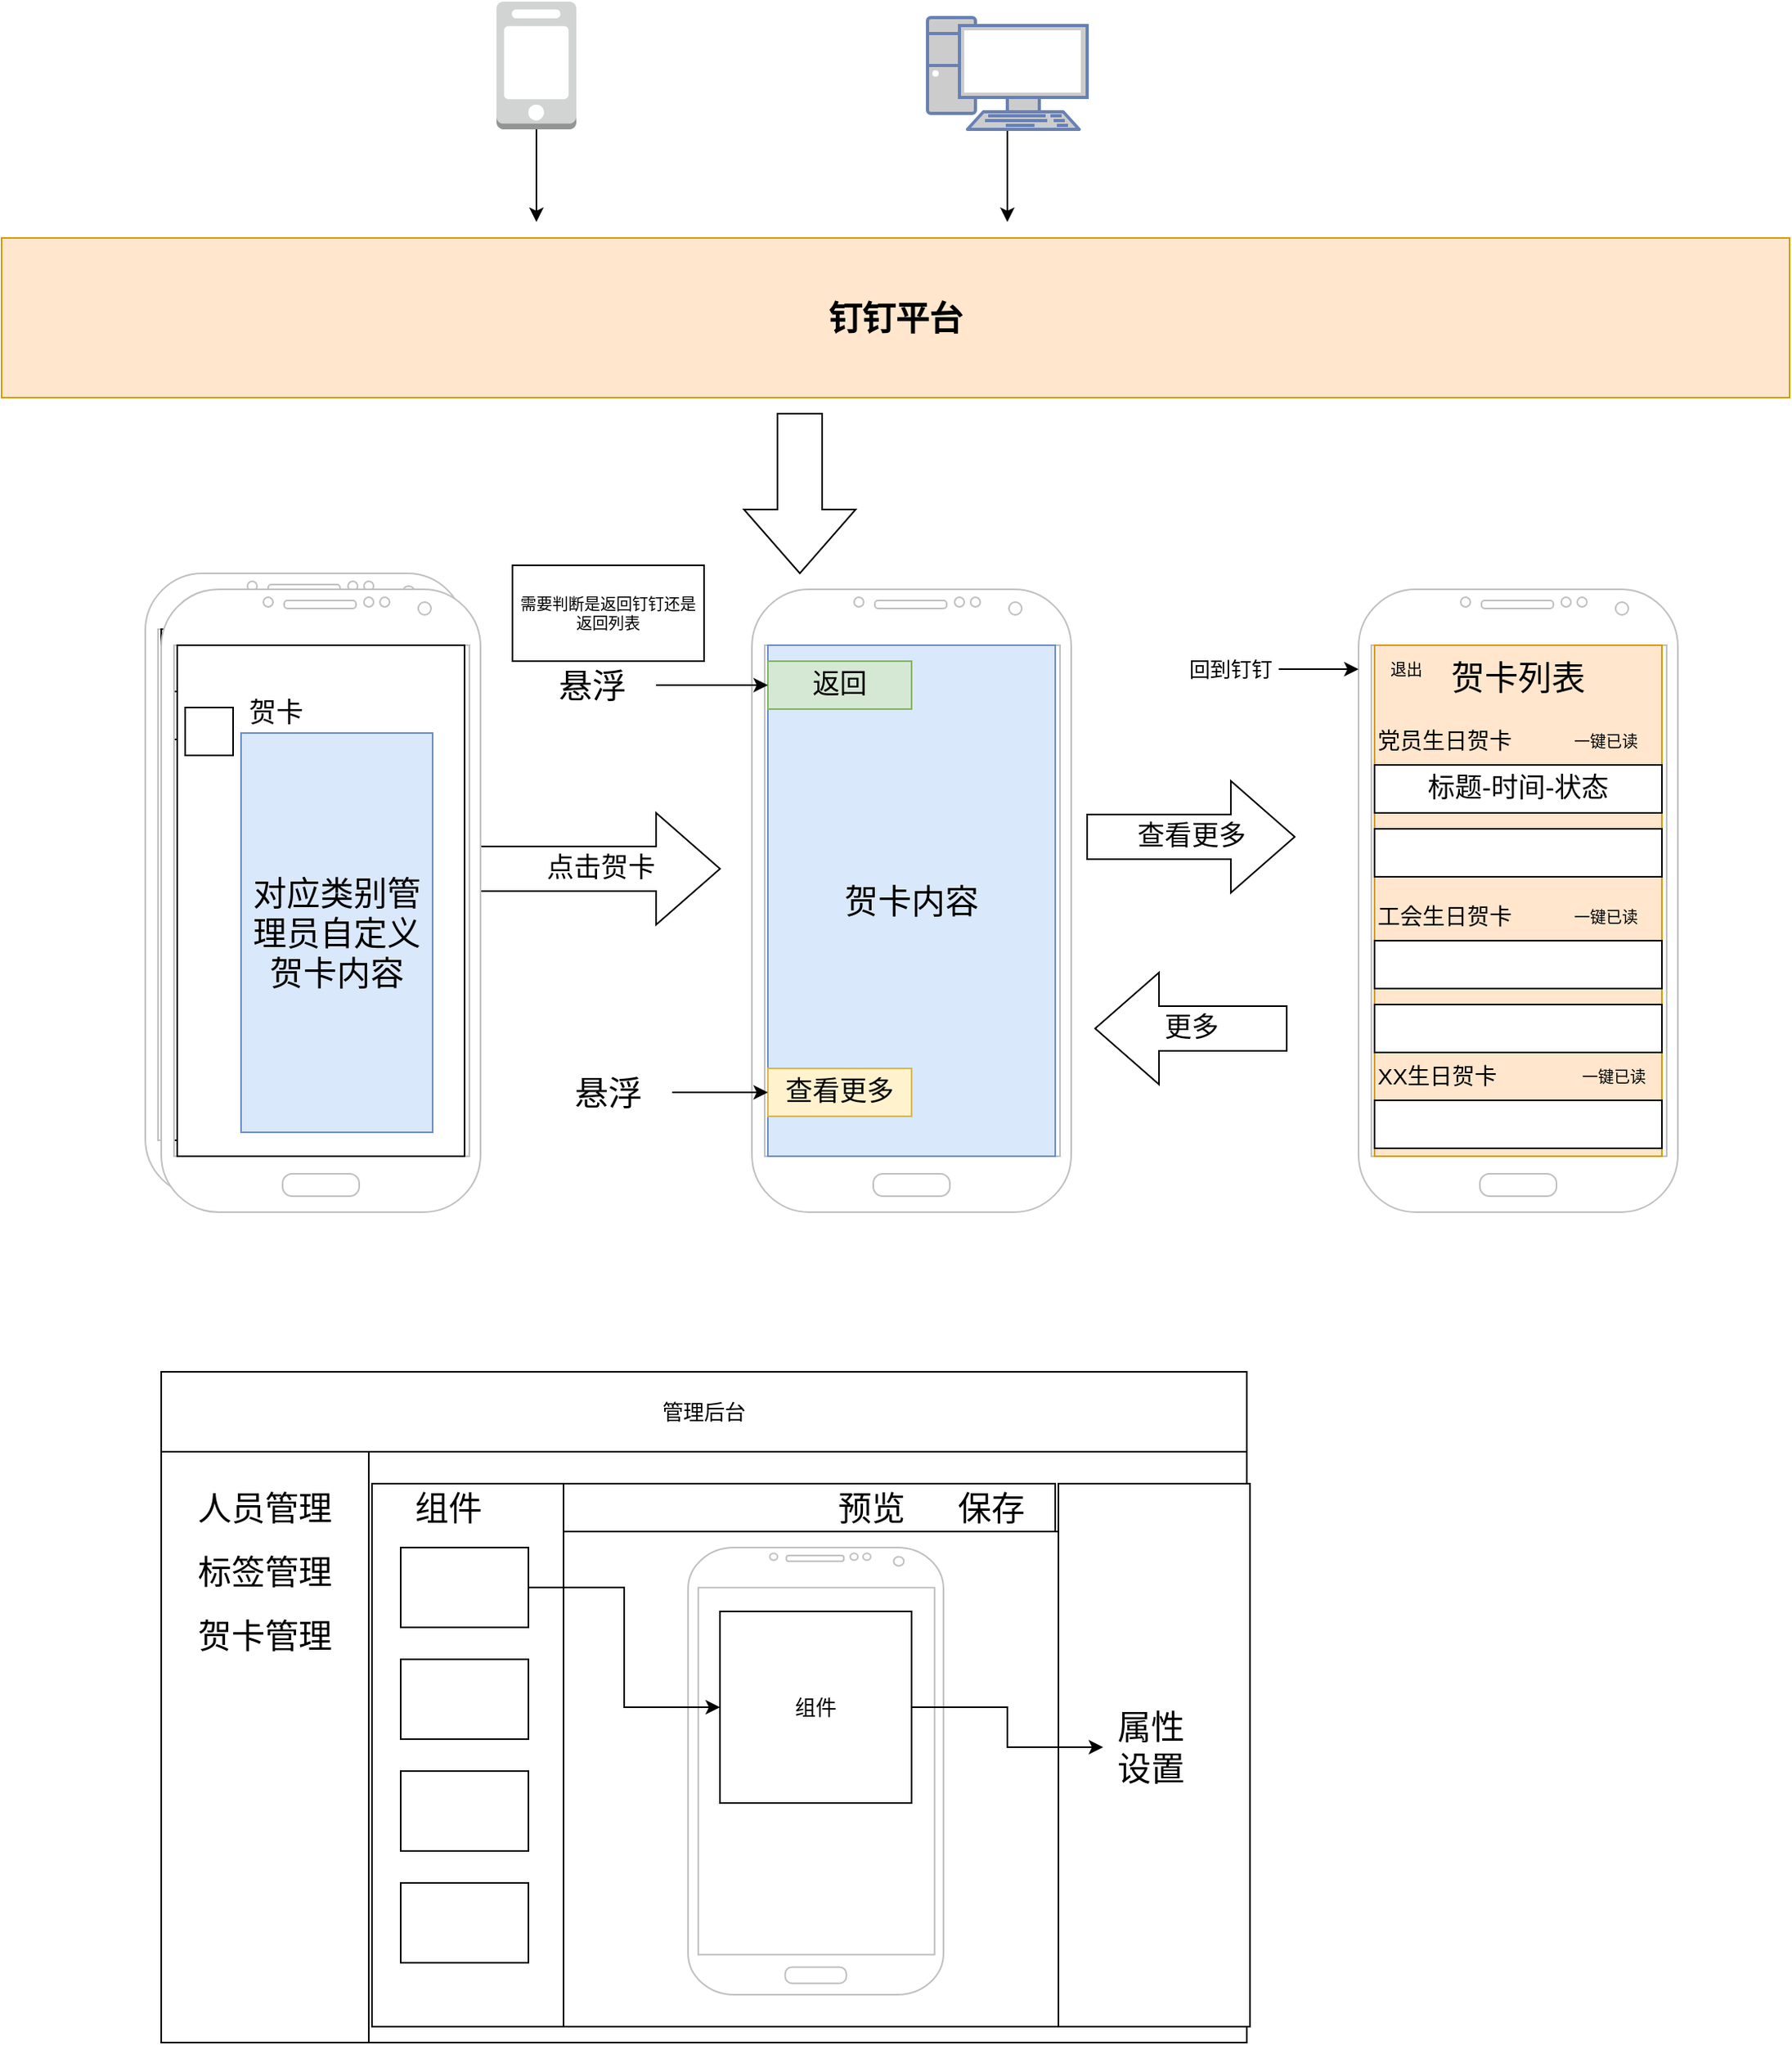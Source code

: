 <mxfile version="20.1.1" type="github">
  <diagram id="rghtE3Cl3LoMTp2u7Wzj" name="第 1 页">
    <mxGraphModel dx="2272" dy="716" grid="1" gridSize="10" guides="1" tooltips="1" connect="1" arrows="1" fold="1" page="1" pageScale="1" pageWidth="850" pageHeight="1100" math="0" shadow="0">
      <root>
        <mxCell id="0" />
        <mxCell id="1" parent="0" />
        <mxCell id="39jrq6ALvezMLoZ4E65F-1" value="钉钉平台" style="rounded=0;whiteSpace=wrap;html=1;fillColor=#ffe6cc;strokeColor=#d79b00;fontSize=21;fontStyle=1" vertex="1" parent="1">
          <mxGeometry x="-80" y="200" width="1120" height="100" as="geometry" />
        </mxCell>
        <mxCell id="39jrq6ALvezMLoZ4E65F-4" value="" style="edgeStyle=orthogonalEdgeStyle;rounded=0;orthogonalLoop=1;jettySize=auto;html=1;fontSize=21;" edge="1" parent="1" source="39jrq6ALvezMLoZ4E65F-2">
          <mxGeometry relative="1" as="geometry">
            <mxPoint x="255" y="190" as="targetPoint" />
          </mxGeometry>
        </mxCell>
        <mxCell id="39jrq6ALvezMLoZ4E65F-2" value="" style="outlineConnect=0;dashed=0;verticalLabelPosition=bottom;verticalAlign=top;align=center;html=1;shape=mxgraph.aws3.mobile_client;fillColor=#D2D3D3;gradientColor=none;" vertex="1" parent="1">
          <mxGeometry x="230" y="52" width="50" height="80" as="geometry" />
        </mxCell>
        <mxCell id="39jrq6ALvezMLoZ4E65F-7" value="" style="edgeStyle=orthogonalEdgeStyle;rounded=0;orthogonalLoop=1;jettySize=auto;html=1;fontSize=21;" edge="1" parent="1" source="39jrq6ALvezMLoZ4E65F-3">
          <mxGeometry relative="1" as="geometry">
            <mxPoint x="550" y="190" as="targetPoint" />
          </mxGeometry>
        </mxCell>
        <mxCell id="39jrq6ALvezMLoZ4E65F-3" value="" style="fontColor=#0066CC;verticalAlign=top;verticalLabelPosition=bottom;labelPosition=center;align=center;html=1;outlineConnect=0;fillColor=#CCCCCC;strokeColor=#6881B3;gradientColor=none;gradientDirection=north;strokeWidth=2;shape=mxgraph.networks.pc;" vertex="1" parent="1">
          <mxGeometry x="500" y="62" width="100" height="70" as="geometry" />
        </mxCell>
        <mxCell id="39jrq6ALvezMLoZ4E65F-10" value="" style="html=1;shadow=0;dashed=0;align=center;verticalAlign=middle;shape=mxgraph.arrows2.arrow;dy=0.6;dx=40;direction=south;notch=0;fontSize=21;" vertex="1" parent="1">
          <mxGeometry x="385" y="310" width="70" height="100" as="geometry" />
        </mxCell>
        <mxCell id="39jrq6ALvezMLoZ4E65F-18" value="点击贺卡" style="html=1;shadow=0;dashed=0;align=center;verticalAlign=middle;shape=mxgraph.arrows2.arrow;dy=0.6;dx=40;notch=0;fontSize=17;" vertex="1" parent="1">
          <mxGeometry x="220" y="560" width="150" height="70" as="geometry" />
        </mxCell>
        <mxCell id="39jrq6ALvezMLoZ4E65F-49" value="" style="group" vertex="1" connectable="0" parent="1">
          <mxGeometry x="10" y="410" width="200" height="390" as="geometry" />
        </mxCell>
        <mxCell id="39jrq6ALvezMLoZ4E65F-11" value="" style="verticalLabelPosition=bottom;verticalAlign=top;html=1;shadow=0;dashed=0;strokeWidth=1;shape=mxgraph.android.phone2;strokeColor=#c0c0c0;fontSize=21;" vertex="1" parent="39jrq6ALvezMLoZ4E65F-49">
          <mxGeometry width="200" height="390" as="geometry" />
        </mxCell>
        <mxCell id="39jrq6ALvezMLoZ4E65F-12" value="" style="rounded=0;whiteSpace=wrap;html=1;fontSize=21;" vertex="1" parent="39jrq6ALvezMLoZ4E65F-49">
          <mxGeometry x="10" y="35" width="180" height="320" as="geometry" />
        </mxCell>
        <mxCell id="39jrq6ALvezMLoZ4E65F-13" value="对应类别管理员自定义贺卡内容" style="rounded=0;whiteSpace=wrap;html=1;fontSize=21;fillColor=#dae8fc;strokeColor=#6c8ebf;" vertex="1" parent="39jrq6ALvezMLoZ4E65F-49">
          <mxGeometry x="50" y="90" width="120" height="250" as="geometry" />
        </mxCell>
        <mxCell id="39jrq6ALvezMLoZ4E65F-14" value="" style="whiteSpace=wrap;html=1;aspect=fixed;fontSize=21;" vertex="1" parent="39jrq6ALvezMLoZ4E65F-49">
          <mxGeometry x="15" y="74" width="30" height="30" as="geometry" />
        </mxCell>
        <mxCell id="39jrq6ALvezMLoZ4E65F-15" value="贺卡" style="text;html=1;strokeColor=none;fillColor=none;align=center;verticalAlign=middle;whiteSpace=wrap;rounded=0;fontSize=17;" vertex="1" parent="39jrq6ALvezMLoZ4E65F-49">
          <mxGeometry x="52" y="73" width="40" height="10" as="geometry" />
        </mxCell>
        <mxCell id="39jrq6ALvezMLoZ4E65F-50" value="" style="group" vertex="1" connectable="0" parent="1">
          <mxGeometry x="250" y="420" width="340" height="390" as="geometry" />
        </mxCell>
        <mxCell id="39jrq6ALvezMLoZ4E65F-16" value="" style="verticalLabelPosition=bottom;verticalAlign=top;html=1;shadow=0;dashed=0;strokeWidth=1;shape=mxgraph.android.phone2;strokeColor=#c0c0c0;fontSize=21;" vertex="1" parent="39jrq6ALvezMLoZ4E65F-50">
          <mxGeometry x="140" width="200" height="390" as="geometry" />
        </mxCell>
        <mxCell id="39jrq6ALvezMLoZ4E65F-17" value="贺卡内容" style="rounded=0;whiteSpace=wrap;html=1;fontSize=21;fillColor=#dae8fc;strokeColor=#6c8ebf;" vertex="1" parent="39jrq6ALvezMLoZ4E65F-50">
          <mxGeometry x="150" y="35" width="180" height="320" as="geometry" />
        </mxCell>
        <mxCell id="39jrq6ALvezMLoZ4E65F-19" value="查看更多" style="rounded=0;whiteSpace=wrap;html=1;fontSize=17;fillColor=#fff2cc;strokeColor=#d6b656;" vertex="1" parent="39jrq6ALvezMLoZ4E65F-50">
          <mxGeometry x="150" y="300" width="90" height="30" as="geometry" />
        </mxCell>
        <mxCell id="39jrq6ALvezMLoZ4E65F-22" style="edgeStyle=orthogonalEdgeStyle;rounded=0;orthogonalLoop=1;jettySize=auto;html=1;exitX=1;exitY=0.5;exitDx=0;exitDy=0;fontSize=17;" edge="1" parent="39jrq6ALvezMLoZ4E65F-50" source="39jrq6ALvezMLoZ4E65F-21" target="39jrq6ALvezMLoZ4E65F-19">
          <mxGeometry relative="1" as="geometry" />
        </mxCell>
        <mxCell id="39jrq6ALvezMLoZ4E65F-21" value="悬浮" style="text;html=1;strokeColor=none;fillColor=none;align=center;verticalAlign=middle;whiteSpace=wrap;rounded=0;fontSize=21;" vertex="1" parent="39jrq6ALvezMLoZ4E65F-50">
          <mxGeometry x="10" y="300" width="80" height="30" as="geometry" />
        </mxCell>
        <mxCell id="39jrq6ALvezMLoZ4E65F-23" value="返回" style="rounded=0;whiteSpace=wrap;html=1;fontSize=17;fillColor=#d5e8d4;strokeColor=#82b366;" vertex="1" parent="39jrq6ALvezMLoZ4E65F-50">
          <mxGeometry x="150" y="45" width="90" height="30" as="geometry" />
        </mxCell>
        <mxCell id="39jrq6ALvezMLoZ4E65F-25" style="edgeStyle=orthogonalEdgeStyle;rounded=0;orthogonalLoop=1;jettySize=auto;html=1;exitX=1;exitY=0.5;exitDx=0;exitDy=0;fontSize=17;" edge="1" parent="39jrq6ALvezMLoZ4E65F-50" source="39jrq6ALvezMLoZ4E65F-24" target="39jrq6ALvezMLoZ4E65F-23">
          <mxGeometry relative="1" as="geometry" />
        </mxCell>
        <mxCell id="39jrq6ALvezMLoZ4E65F-24" value="悬浮" style="text;html=1;strokeColor=none;fillColor=none;align=center;verticalAlign=middle;whiteSpace=wrap;rounded=0;fontSize=21;" vertex="1" parent="39jrq6ALvezMLoZ4E65F-50">
          <mxGeometry y="45" width="80" height="30" as="geometry" />
        </mxCell>
        <mxCell id="39jrq6ALvezMLoZ4E65F-43" value="需要判断是返回钉钉还是返回列表" style="rounded=0;whiteSpace=wrap;html=1;fontSize=10;" vertex="1" parent="39jrq6ALvezMLoZ4E65F-50">
          <mxGeometry x="-10" y="-15" width="120" height="60" as="geometry" />
        </mxCell>
        <mxCell id="39jrq6ALvezMLoZ4E65F-52" value="" style="group" vertex="1" connectable="0" parent="1">
          <mxGeometry x="660" y="420" width="310" height="390" as="geometry" />
        </mxCell>
        <mxCell id="39jrq6ALvezMLoZ4E65F-26" value="" style="verticalLabelPosition=bottom;verticalAlign=top;html=1;shadow=0;dashed=0;strokeWidth=1;shape=mxgraph.android.phone2;strokeColor=#c0c0c0;fontSize=21;" vertex="1" parent="39jrq6ALvezMLoZ4E65F-52">
          <mxGeometry x="110" width="200" height="390" as="geometry" />
        </mxCell>
        <mxCell id="39jrq6ALvezMLoZ4E65F-28" value="" style="rounded=0;whiteSpace=wrap;html=1;fontSize=21;fillColor=#ffe6cc;strokeColor=#d79b00;" vertex="1" parent="39jrq6ALvezMLoZ4E65F-52">
          <mxGeometry x="120" y="35" width="180" height="320" as="geometry" />
        </mxCell>
        <mxCell id="39jrq6ALvezMLoZ4E65F-29" value="" style="rounded=0;whiteSpace=wrap;html=1;fontSize=17;" vertex="1" parent="39jrq6ALvezMLoZ4E65F-52">
          <mxGeometry x="120" y="260" width="180" height="30" as="geometry" />
        </mxCell>
        <mxCell id="39jrq6ALvezMLoZ4E65F-30" value="标题-时间-状态" style="rounded=0;whiteSpace=wrap;html=1;fontSize=17;" vertex="1" parent="39jrq6ALvezMLoZ4E65F-52">
          <mxGeometry x="120" y="110" width="180" height="30" as="geometry" />
        </mxCell>
        <mxCell id="39jrq6ALvezMLoZ4E65F-31" value="" style="rounded=0;whiteSpace=wrap;html=1;fontSize=17;" vertex="1" parent="39jrq6ALvezMLoZ4E65F-52">
          <mxGeometry x="120" y="150" width="180" height="30" as="geometry" />
        </mxCell>
        <mxCell id="39jrq6ALvezMLoZ4E65F-32" value="" style="rounded=0;whiteSpace=wrap;html=1;fontSize=17;" vertex="1" parent="39jrq6ALvezMLoZ4E65F-52">
          <mxGeometry x="120" y="220" width="180" height="30" as="geometry" />
        </mxCell>
        <mxCell id="39jrq6ALvezMLoZ4E65F-33" value="贺卡列表" style="text;html=1;strokeColor=none;fillColor=none;align=center;verticalAlign=middle;whiteSpace=wrap;rounded=0;fontSize=21;" vertex="1" parent="39jrq6ALvezMLoZ4E65F-52">
          <mxGeometry x="140" y="40" width="140" height="30" as="geometry" />
        </mxCell>
        <mxCell id="39jrq6ALvezMLoZ4E65F-34" value="党员生日贺卡" style="text;html=1;strokeColor=none;fillColor=none;align=left;verticalAlign=middle;whiteSpace=wrap;rounded=0;fontSize=14;" vertex="1" parent="39jrq6ALvezMLoZ4E65F-52">
          <mxGeometry x="120" y="80" width="155" height="30" as="geometry" />
        </mxCell>
        <mxCell id="39jrq6ALvezMLoZ4E65F-35" value="工会生日贺卡" style="text;html=1;strokeColor=none;fillColor=none;align=left;verticalAlign=middle;whiteSpace=wrap;rounded=0;fontSize=14;" vertex="1" parent="39jrq6ALvezMLoZ4E65F-52">
          <mxGeometry x="120" y="190" width="155" height="30" as="geometry" />
        </mxCell>
        <mxCell id="39jrq6ALvezMLoZ4E65F-36" value="XX生日贺卡" style="text;html=1;strokeColor=none;fillColor=none;align=left;verticalAlign=middle;whiteSpace=wrap;rounded=0;fontSize=14;" vertex="1" parent="39jrq6ALvezMLoZ4E65F-52">
          <mxGeometry x="120" y="290" width="120" height="30" as="geometry" />
        </mxCell>
        <mxCell id="39jrq6ALvezMLoZ4E65F-37" value="" style="rounded=0;whiteSpace=wrap;html=1;fontSize=17;" vertex="1" parent="39jrq6ALvezMLoZ4E65F-52">
          <mxGeometry x="120" y="320" width="180" height="30" as="geometry" />
        </mxCell>
        <mxCell id="39jrq6ALvezMLoZ4E65F-38" value="一键已读" style="text;html=1;strokeColor=none;fillColor=none;align=center;verticalAlign=middle;whiteSpace=wrap;rounded=0;fontSize=10;" vertex="1" parent="39jrq6ALvezMLoZ4E65F-52">
          <mxGeometry x="235" y="80" width="60" height="30" as="geometry" />
        </mxCell>
        <mxCell id="39jrq6ALvezMLoZ4E65F-39" value="一键已读" style="text;html=1;strokeColor=none;fillColor=none;align=center;verticalAlign=middle;whiteSpace=wrap;rounded=0;fontSize=10;" vertex="1" parent="39jrq6ALvezMLoZ4E65F-52">
          <mxGeometry x="235" y="190" width="60" height="30" as="geometry" />
        </mxCell>
        <mxCell id="39jrq6ALvezMLoZ4E65F-40" value="一键已读" style="text;html=1;strokeColor=none;fillColor=none;align=center;verticalAlign=middle;whiteSpace=wrap;rounded=0;fontSize=10;" vertex="1" parent="39jrq6ALvezMLoZ4E65F-52">
          <mxGeometry x="240" y="290" width="60" height="30" as="geometry" />
        </mxCell>
        <mxCell id="39jrq6ALvezMLoZ4E65F-45" value="退出" style="text;html=1;strokeColor=none;fillColor=none;align=center;verticalAlign=middle;whiteSpace=wrap;rounded=0;fontSize=10;" vertex="1" parent="39jrq6ALvezMLoZ4E65F-52">
          <mxGeometry x="110" y="35" width="60" height="30" as="geometry" />
        </mxCell>
        <mxCell id="39jrq6ALvezMLoZ4E65F-54" value="" style="edgeStyle=orthogonalEdgeStyle;rounded=0;orthogonalLoop=1;jettySize=auto;html=1;fontSize=13;" edge="1" parent="39jrq6ALvezMLoZ4E65F-52" source="39jrq6ALvezMLoZ4E65F-46" target="39jrq6ALvezMLoZ4E65F-45">
          <mxGeometry relative="1" as="geometry" />
        </mxCell>
        <mxCell id="39jrq6ALvezMLoZ4E65F-46" value="回到钉钉" style="text;html=1;strokeColor=none;fillColor=none;align=center;verticalAlign=middle;whiteSpace=wrap;rounded=0;fontSize=13;" vertex="1" parent="39jrq6ALvezMLoZ4E65F-52">
          <mxGeometry y="35" width="60" height="30" as="geometry" />
        </mxCell>
        <mxCell id="39jrq6ALvezMLoZ4E65F-27" value="查看更多" style="html=1;shadow=0;dashed=0;align=center;verticalAlign=middle;shape=mxgraph.arrows2.arrow;dy=0.6;dx=40;direction=east;notch=0;fontSize=17;" vertex="1" parent="39jrq6ALvezMLoZ4E65F-52">
          <mxGeometry x="-60" y="120" width="130" height="70" as="geometry" />
        </mxCell>
        <mxCell id="39jrq6ALvezMLoZ4E65F-42" value="更多" style="html=1;shadow=0;dashed=0;align=center;verticalAlign=middle;shape=mxgraph.arrows2.arrow;dy=0.6;dx=40;direction=west;notch=0;fontSize=17;" vertex="1" parent="39jrq6ALvezMLoZ4E65F-52">
          <mxGeometry x="-55" y="240" width="120" height="70" as="geometry" />
        </mxCell>
        <mxCell id="39jrq6ALvezMLoZ4E65F-76" value="" style="group" vertex="1" connectable="0" parent="1">
          <mxGeometry x="20" y="420" width="200" height="390" as="geometry" />
        </mxCell>
        <mxCell id="39jrq6ALvezMLoZ4E65F-77" value="" style="verticalLabelPosition=bottom;verticalAlign=top;html=1;shadow=0;dashed=0;strokeWidth=1;shape=mxgraph.android.phone2;strokeColor=#c0c0c0;fontSize=21;" vertex="1" parent="39jrq6ALvezMLoZ4E65F-76">
          <mxGeometry width="200" height="390" as="geometry" />
        </mxCell>
        <mxCell id="39jrq6ALvezMLoZ4E65F-78" value="" style="rounded=0;whiteSpace=wrap;html=1;fontSize=21;" vertex="1" parent="39jrq6ALvezMLoZ4E65F-76">
          <mxGeometry x="10" y="35" width="180" height="320" as="geometry" />
        </mxCell>
        <mxCell id="39jrq6ALvezMLoZ4E65F-79" value="对应类别管理员自定义贺卡内容" style="rounded=0;whiteSpace=wrap;html=1;fontSize=21;fillColor=#dae8fc;strokeColor=#6c8ebf;" vertex="1" parent="39jrq6ALvezMLoZ4E65F-76">
          <mxGeometry x="50" y="90" width="120" height="250" as="geometry" />
        </mxCell>
        <mxCell id="39jrq6ALvezMLoZ4E65F-80" value="" style="whiteSpace=wrap;html=1;aspect=fixed;fontSize=21;" vertex="1" parent="39jrq6ALvezMLoZ4E65F-76">
          <mxGeometry x="15" y="74" width="30" height="30" as="geometry" />
        </mxCell>
        <mxCell id="39jrq6ALvezMLoZ4E65F-81" value="贺卡" style="text;html=1;strokeColor=none;fillColor=none;align=center;verticalAlign=middle;whiteSpace=wrap;rounded=0;fontSize=17;" vertex="1" parent="39jrq6ALvezMLoZ4E65F-76">
          <mxGeometry x="52" y="73" width="40" height="10" as="geometry" />
        </mxCell>
        <mxCell id="39jrq6ALvezMLoZ4E65F-86" value="" style="group" vertex="1" connectable="0" parent="1">
          <mxGeometry x="20" y="910" width="682" height="420" as="geometry" />
        </mxCell>
        <mxCell id="39jrq6ALvezMLoZ4E65F-55" value="" style="rounded=0;whiteSpace=wrap;html=1;fontSize=13;" vertex="1" parent="39jrq6ALvezMLoZ4E65F-86">
          <mxGeometry width="680" height="420" as="geometry" />
        </mxCell>
        <mxCell id="39jrq6ALvezMLoZ4E65F-56" value="" style="rounded=0;whiteSpace=wrap;html=1;fontSize=13;" vertex="1" parent="39jrq6ALvezMLoZ4E65F-86">
          <mxGeometry y="50" width="130" height="370" as="geometry" />
        </mxCell>
        <mxCell id="39jrq6ALvezMLoZ4E65F-57" value="管理后台" style="rounded=0;whiteSpace=wrap;html=1;fontSize=13;" vertex="1" parent="39jrq6ALvezMLoZ4E65F-86">
          <mxGeometry width="680" height="50" as="geometry" />
        </mxCell>
        <mxCell id="39jrq6ALvezMLoZ4E65F-58" value="人员管理" style="text;html=1;strokeColor=none;fillColor=none;align=center;verticalAlign=middle;whiteSpace=wrap;rounded=0;fontSize=21;" vertex="1" parent="39jrq6ALvezMLoZ4E65F-86">
          <mxGeometry x="10" y="70" width="110" height="30" as="geometry" />
        </mxCell>
        <mxCell id="39jrq6ALvezMLoZ4E65F-59" value="标签管理" style="text;html=1;strokeColor=none;fillColor=none;align=center;verticalAlign=middle;whiteSpace=wrap;rounded=0;fontSize=21;" vertex="1" parent="39jrq6ALvezMLoZ4E65F-86">
          <mxGeometry x="10" y="110" width="110" height="30" as="geometry" />
        </mxCell>
        <mxCell id="39jrq6ALvezMLoZ4E65F-60" value="贺卡管理" style="text;html=1;strokeColor=none;fillColor=none;align=center;verticalAlign=middle;whiteSpace=wrap;rounded=0;fontSize=21;" vertex="1" parent="39jrq6ALvezMLoZ4E65F-86">
          <mxGeometry x="10" y="150" width="110" height="30" as="geometry" />
        </mxCell>
        <mxCell id="39jrq6ALvezMLoZ4E65F-63" value="" style="rounded=0;whiteSpace=wrap;html=1;fontSize=13;" vertex="1" parent="39jrq6ALvezMLoZ4E65F-86">
          <mxGeometry x="132" y="70" width="120" height="340" as="geometry" />
        </mxCell>
        <mxCell id="39jrq6ALvezMLoZ4E65F-64" value="" style="whiteSpace=wrap;html=1;aspect=fixed;fontSize=13;" vertex="1" parent="39jrq6ALvezMLoZ4E65F-86">
          <mxGeometry x="252" y="100" width="310" height="310" as="geometry" />
        </mxCell>
        <mxCell id="39jrq6ALvezMLoZ4E65F-65" value="" style="rounded=0;whiteSpace=wrap;html=1;fontSize=13;" vertex="1" parent="39jrq6ALvezMLoZ4E65F-86">
          <mxGeometry x="150" y="110" width="80" height="50" as="geometry" />
        </mxCell>
        <mxCell id="39jrq6ALvezMLoZ4E65F-66" value="" style="rounded=0;whiteSpace=wrap;html=1;fontSize=13;" vertex="1" parent="39jrq6ALvezMLoZ4E65F-86">
          <mxGeometry x="562" y="70" width="120" height="340" as="geometry" />
        </mxCell>
        <mxCell id="39jrq6ALvezMLoZ4E65F-67" value="" style="rounded=0;whiteSpace=wrap;html=1;fontSize=13;" vertex="1" parent="39jrq6ALvezMLoZ4E65F-86">
          <mxGeometry x="252" y="70" width="308" height="30" as="geometry" />
        </mxCell>
        <mxCell id="39jrq6ALvezMLoZ4E65F-68" value="预览" style="text;html=1;strokeColor=none;fillColor=none;align=center;verticalAlign=middle;whiteSpace=wrap;rounded=0;fontSize=21;" vertex="1" parent="39jrq6ALvezMLoZ4E65F-86">
          <mxGeometry x="415" y="70" width="60" height="30" as="geometry" />
        </mxCell>
        <mxCell id="39jrq6ALvezMLoZ4E65F-69" value="保存" style="text;html=1;strokeColor=none;fillColor=none;align=center;verticalAlign=middle;whiteSpace=wrap;rounded=0;fontSize=21;" vertex="1" parent="39jrq6ALvezMLoZ4E65F-86">
          <mxGeometry x="490" y="70" width="60" height="30" as="geometry" />
        </mxCell>
        <mxCell id="39jrq6ALvezMLoZ4E65F-70" value="属性设置" style="text;html=1;strokeColor=none;fillColor=none;align=center;verticalAlign=middle;whiteSpace=wrap;rounded=0;fontSize=21;" vertex="1" parent="39jrq6ALvezMLoZ4E65F-86">
          <mxGeometry x="590" y="90" width="60" height="290" as="geometry" />
        </mxCell>
        <mxCell id="39jrq6ALvezMLoZ4E65F-71" value="" style="rounded=0;whiteSpace=wrap;html=1;fontSize=13;" vertex="1" parent="39jrq6ALvezMLoZ4E65F-86">
          <mxGeometry x="150" y="180" width="80" height="50" as="geometry" />
        </mxCell>
        <mxCell id="39jrq6ALvezMLoZ4E65F-72" value="" style="rounded=0;whiteSpace=wrap;html=1;fontSize=13;" vertex="1" parent="39jrq6ALvezMLoZ4E65F-86">
          <mxGeometry x="150" y="250" width="80" height="50" as="geometry" />
        </mxCell>
        <mxCell id="39jrq6ALvezMLoZ4E65F-73" value="" style="rounded=0;whiteSpace=wrap;html=1;fontSize=13;" vertex="1" parent="39jrq6ALvezMLoZ4E65F-86">
          <mxGeometry x="150" y="320" width="80" height="50" as="geometry" />
        </mxCell>
        <mxCell id="39jrq6ALvezMLoZ4E65F-74" value="组件" style="text;html=1;strokeColor=none;fillColor=none;align=center;verticalAlign=middle;whiteSpace=wrap;rounded=0;fontSize=21;" vertex="1" parent="39jrq6ALvezMLoZ4E65F-86">
          <mxGeometry x="150" y="70" width="60" height="30" as="geometry" />
        </mxCell>
        <mxCell id="39jrq6ALvezMLoZ4E65F-82" value="" style="verticalLabelPosition=bottom;verticalAlign=top;html=1;shadow=0;dashed=0;strokeWidth=1;shape=mxgraph.android.phone2;strokeColor=#c0c0c0;fontSize=13;" vertex="1" parent="39jrq6ALvezMLoZ4E65F-86">
          <mxGeometry x="330" y="110" width="160" height="280" as="geometry" />
        </mxCell>
        <mxCell id="39jrq6ALvezMLoZ4E65F-85" style="edgeStyle=orthogonalEdgeStyle;rounded=0;orthogonalLoop=1;jettySize=auto;html=1;exitX=1;exitY=0.5;exitDx=0;exitDy=0;fontSize=13;" edge="1" parent="39jrq6ALvezMLoZ4E65F-86" source="39jrq6ALvezMLoZ4E65F-83" target="39jrq6ALvezMLoZ4E65F-70">
          <mxGeometry relative="1" as="geometry" />
        </mxCell>
        <mxCell id="39jrq6ALvezMLoZ4E65F-83" value="组件" style="whiteSpace=wrap;html=1;aspect=fixed;fontSize=13;" vertex="1" parent="39jrq6ALvezMLoZ4E65F-86">
          <mxGeometry x="350" y="150" width="120" height="120" as="geometry" />
        </mxCell>
        <mxCell id="39jrq6ALvezMLoZ4E65F-84" style="edgeStyle=orthogonalEdgeStyle;rounded=0;orthogonalLoop=1;jettySize=auto;html=1;exitX=1;exitY=0.5;exitDx=0;exitDy=0;fontSize=13;" edge="1" parent="39jrq6ALvezMLoZ4E65F-86" source="39jrq6ALvezMLoZ4E65F-65" target="39jrq6ALvezMLoZ4E65F-83">
          <mxGeometry relative="1" as="geometry" />
        </mxCell>
      </root>
    </mxGraphModel>
  </diagram>
</mxfile>
